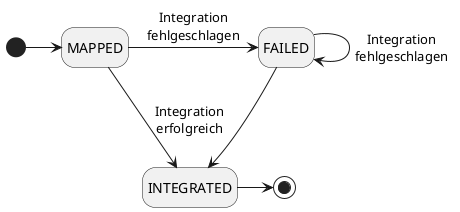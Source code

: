 @startuml
hide empty description

[*] -> MAPPED
MAPPED -> INTEGRATED: Integration\nerfolgreich
MAPPED -> FAILED: Integration\nfehlgeschlagen
FAILED -> FAILED: Integration\nfehlgeschlagen
FAILED --> INTEGRATED
INTEGRATED -> [*]

@enduml